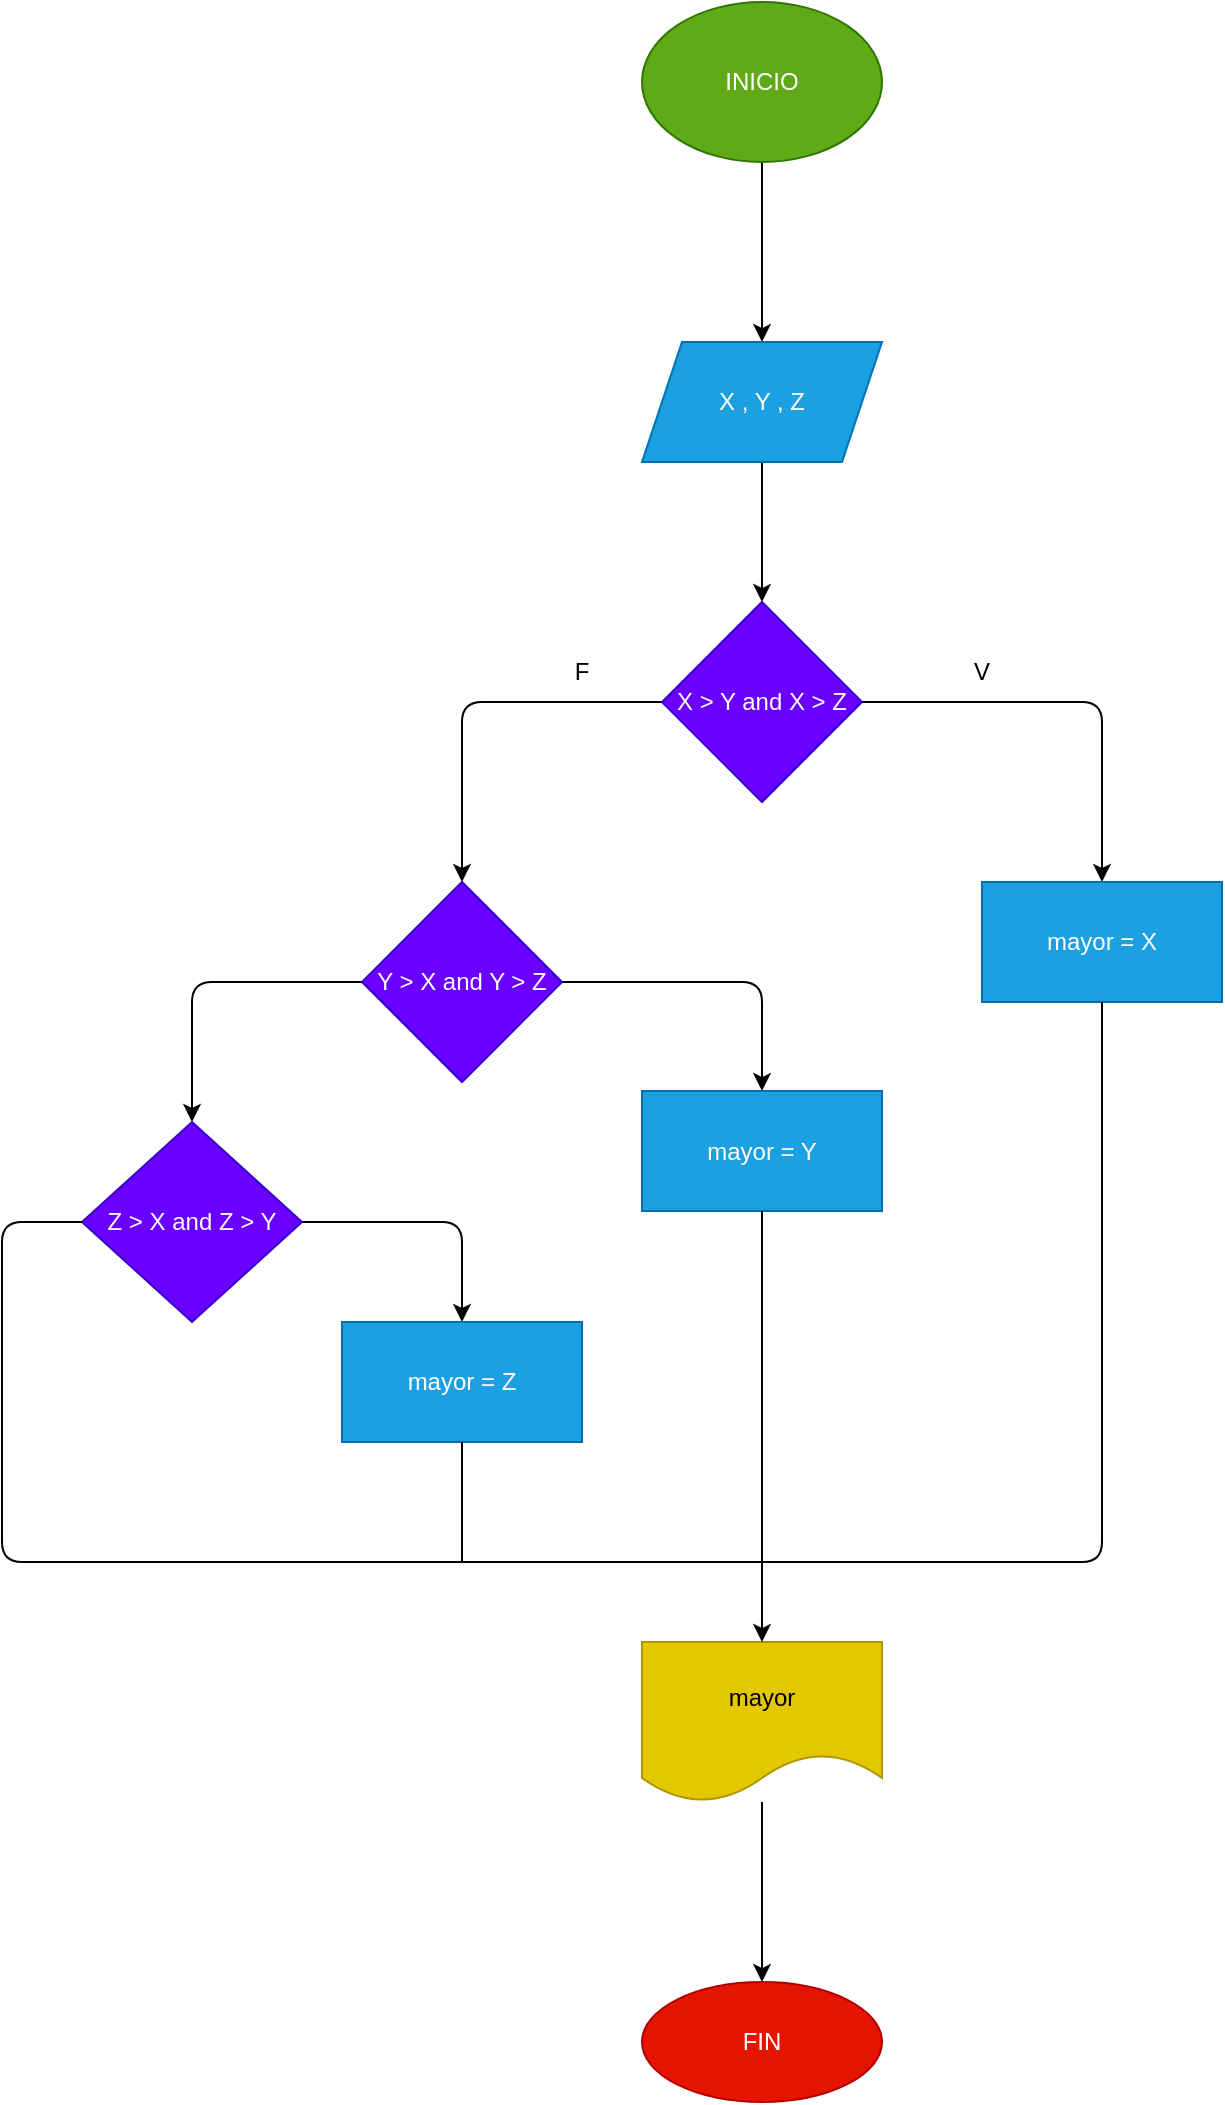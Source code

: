 <mxfile>
    <diagram id="U52kmtJy5Rd1UIhos2bJ" name="Página-1">
        <mxGraphModel dx="1427" dy="478" grid="1" gridSize="10" guides="1" tooltips="1" connect="1" arrows="1" fold="1" page="1" pageScale="1" pageWidth="827" pageHeight="1169" math="0" shadow="0">
            <root>
                <mxCell id="0"/>
                <mxCell id="1" parent="0"/>
                <mxCell id="4" value="" style="edgeStyle=none;html=1;" parent="1" source="2" target="3" edge="1">
                    <mxGeometry relative="1" as="geometry"/>
                </mxCell>
                <mxCell id="2" value="INICIO" style="ellipse;whiteSpace=wrap;html=1;fillColor=#60a917;fontColor=#ffffff;strokeColor=#2D7600;" parent="1" vertex="1">
                    <mxGeometry x="250" y="40" width="120" height="80" as="geometry"/>
                </mxCell>
                <mxCell id="10" value="" style="edgeStyle=none;html=1;" parent="1" source="3" target="9" edge="1">
                    <mxGeometry relative="1" as="geometry"/>
                </mxCell>
                <mxCell id="3" value="X , Y , Z" style="shape=parallelogram;perimeter=parallelogramPerimeter;whiteSpace=wrap;html=1;fixedSize=1;fillColor=#1ba1e2;fontColor=#ffffff;strokeColor=#006EAF;" parent="1" vertex="1">
                    <mxGeometry x="250" y="210" width="120" height="60" as="geometry"/>
                </mxCell>
                <mxCell id="12" value="" style="edgeStyle=none;html=1;entryX=0.5;entryY=0;entryDx=0;entryDy=0;" parent="1" source="9" target="34" edge="1">
                    <mxGeometry relative="1" as="geometry">
                        <mxPoint x="480" y="480" as="targetPoint"/>
                        <Array as="points">
                            <mxPoint x="480" y="390"/>
                        </Array>
                    </mxGeometry>
                </mxCell>
                <mxCell id="14" value="" style="edgeStyle=none;html=1;entryX=0.5;entryY=0;entryDx=0;entryDy=0;" parent="1" source="9" target="35" edge="1">
                    <mxGeometry relative="1" as="geometry">
                        <mxPoint x="160" y="480" as="targetPoint"/>
                        <Array as="points">
                            <mxPoint x="160" y="390"/>
                        </Array>
                    </mxGeometry>
                </mxCell>
                <mxCell id="9" value="X &amp;gt; Y and X &amp;gt; Z" style="rhombus;whiteSpace=wrap;html=1;fillColor=#6a00ff;fontColor=#ffffff;strokeColor=#3700CC;" parent="1" vertex="1">
                    <mxGeometry x="260" y="340" width="100" height="100" as="geometry"/>
                </mxCell>
                <mxCell id="18" value="F" style="text;html=1;strokeColor=none;fillColor=none;align=center;verticalAlign=middle;whiteSpace=wrap;rounded=0;" parent="1" vertex="1">
                    <mxGeometry x="190" y="360" width="60" height="30" as="geometry"/>
                </mxCell>
                <mxCell id="19" value="V" style="text;html=1;strokeColor=none;fillColor=none;align=center;verticalAlign=middle;whiteSpace=wrap;rounded=0;" parent="1" vertex="1">
                    <mxGeometry x="390" y="360" width="60" height="30" as="geometry"/>
                </mxCell>
                <mxCell id="34" value="mayor = X" style="rounded=0;whiteSpace=wrap;html=1;fillColor=#1ba1e2;fontColor=#ffffff;strokeColor=#006EAF;" vertex="1" parent="1">
                    <mxGeometry x="420" y="480" width="120" height="60" as="geometry"/>
                </mxCell>
                <mxCell id="37" value="" style="edgeStyle=none;html=1;" edge="1" parent="1" source="35" target="36">
                    <mxGeometry relative="1" as="geometry">
                        <Array as="points">
                            <mxPoint x="310" y="530"/>
                        </Array>
                    </mxGeometry>
                </mxCell>
                <mxCell id="39" value="" style="edgeStyle=none;html=1;" edge="1" parent="1" source="35" target="38">
                    <mxGeometry relative="1" as="geometry">
                        <Array as="points">
                            <mxPoint x="25" y="530"/>
                        </Array>
                    </mxGeometry>
                </mxCell>
                <mxCell id="35" value="Y &amp;gt; X and Y &amp;gt; Z" style="rhombus;whiteSpace=wrap;html=1;fillColor=#6a00ff;fontColor=#ffffff;strokeColor=#3700CC;" vertex="1" parent="1">
                    <mxGeometry x="110" y="480" width="100" height="100" as="geometry"/>
                </mxCell>
                <mxCell id="36" value="mayor = Y" style="whiteSpace=wrap;html=1;fillColor=#1ba1e2;fontColor=#ffffff;strokeColor=#006EAF;" vertex="1" parent="1">
                    <mxGeometry x="250" y="584.5" width="120" height="60" as="geometry"/>
                </mxCell>
                <mxCell id="41" value="" style="edgeStyle=none;html=1;" edge="1" parent="1" source="38" target="40">
                    <mxGeometry relative="1" as="geometry">
                        <Array as="points">
                            <mxPoint x="160" y="650"/>
                        </Array>
                    </mxGeometry>
                </mxCell>
                <mxCell id="38" value="Z &amp;gt; X and Z &amp;gt; Y" style="rhombus;whiteSpace=wrap;html=1;fillColor=#6a00ff;fontColor=#ffffff;strokeColor=#3700CC;" vertex="1" parent="1">
                    <mxGeometry x="-30" y="600" width="110" height="100" as="geometry"/>
                </mxCell>
                <mxCell id="40" value="mayor = Z" style="whiteSpace=wrap;html=1;fillColor=#1ba1e2;fontColor=#ffffff;strokeColor=#006EAF;" vertex="1" parent="1">
                    <mxGeometry x="100" y="700" width="120" height="60" as="geometry"/>
                </mxCell>
                <mxCell id="48" value="" style="edgeStyle=none;html=1;" edge="1" parent="1" source="42" target="47">
                    <mxGeometry relative="1" as="geometry"/>
                </mxCell>
                <mxCell id="42" value="mayor" style="shape=document;whiteSpace=wrap;html=1;boundedLbl=1;fillColor=#e3c800;fontColor=#000000;strokeColor=#B09500;" vertex="1" parent="1">
                    <mxGeometry x="250" y="860" width="120" height="80" as="geometry"/>
                </mxCell>
                <mxCell id="43" value="" style="endArrow=none;html=1;entryX=0.5;entryY=1;entryDx=0;entryDy=0;exitX=0;exitY=0.5;exitDx=0;exitDy=0;" edge="1" parent="1" source="38" target="34">
                    <mxGeometry width="50" height="50" relative="1" as="geometry">
                        <mxPoint x="-70" y="660" as="sourcePoint"/>
                        <mxPoint x="470" y="720" as="targetPoint"/>
                        <Array as="points">
                            <mxPoint x="-70" y="650"/>
                            <mxPoint x="-70" y="820"/>
                            <mxPoint x="480" y="820"/>
                        </Array>
                    </mxGeometry>
                </mxCell>
                <mxCell id="44" value="" style="endArrow=none;html=1;entryX=0.5;entryY=1;entryDx=0;entryDy=0;" edge="1" parent="1" target="36">
                    <mxGeometry width="50" height="50" relative="1" as="geometry">
                        <mxPoint x="310" y="820" as="sourcePoint"/>
                        <mxPoint x="350" y="700" as="targetPoint"/>
                    </mxGeometry>
                </mxCell>
                <mxCell id="45" value="" style="endArrow=none;html=1;entryX=0.5;entryY=1;entryDx=0;entryDy=0;" edge="1" parent="1" target="40">
                    <mxGeometry width="50" height="50" relative="1" as="geometry">
                        <mxPoint x="160" y="820" as="sourcePoint"/>
                        <mxPoint x="190" y="770" as="targetPoint"/>
                    </mxGeometry>
                </mxCell>
                <mxCell id="46" value="" style="endArrow=classic;html=1;entryX=0.5;entryY=0;entryDx=0;entryDy=0;" edge="1" parent="1" target="42">
                    <mxGeometry width="50" height="50" relative="1" as="geometry">
                        <mxPoint x="310" y="820" as="sourcePoint"/>
                        <mxPoint x="250" y="840" as="targetPoint"/>
                    </mxGeometry>
                </mxCell>
                <mxCell id="47" value="FIN" style="ellipse;whiteSpace=wrap;html=1;fillColor=#e51400;fontColor=#ffffff;strokeColor=#B20000;" vertex="1" parent="1">
                    <mxGeometry x="250" y="1030" width="120" height="60" as="geometry"/>
                </mxCell>
            </root>
        </mxGraphModel>
    </diagram>
</mxfile>